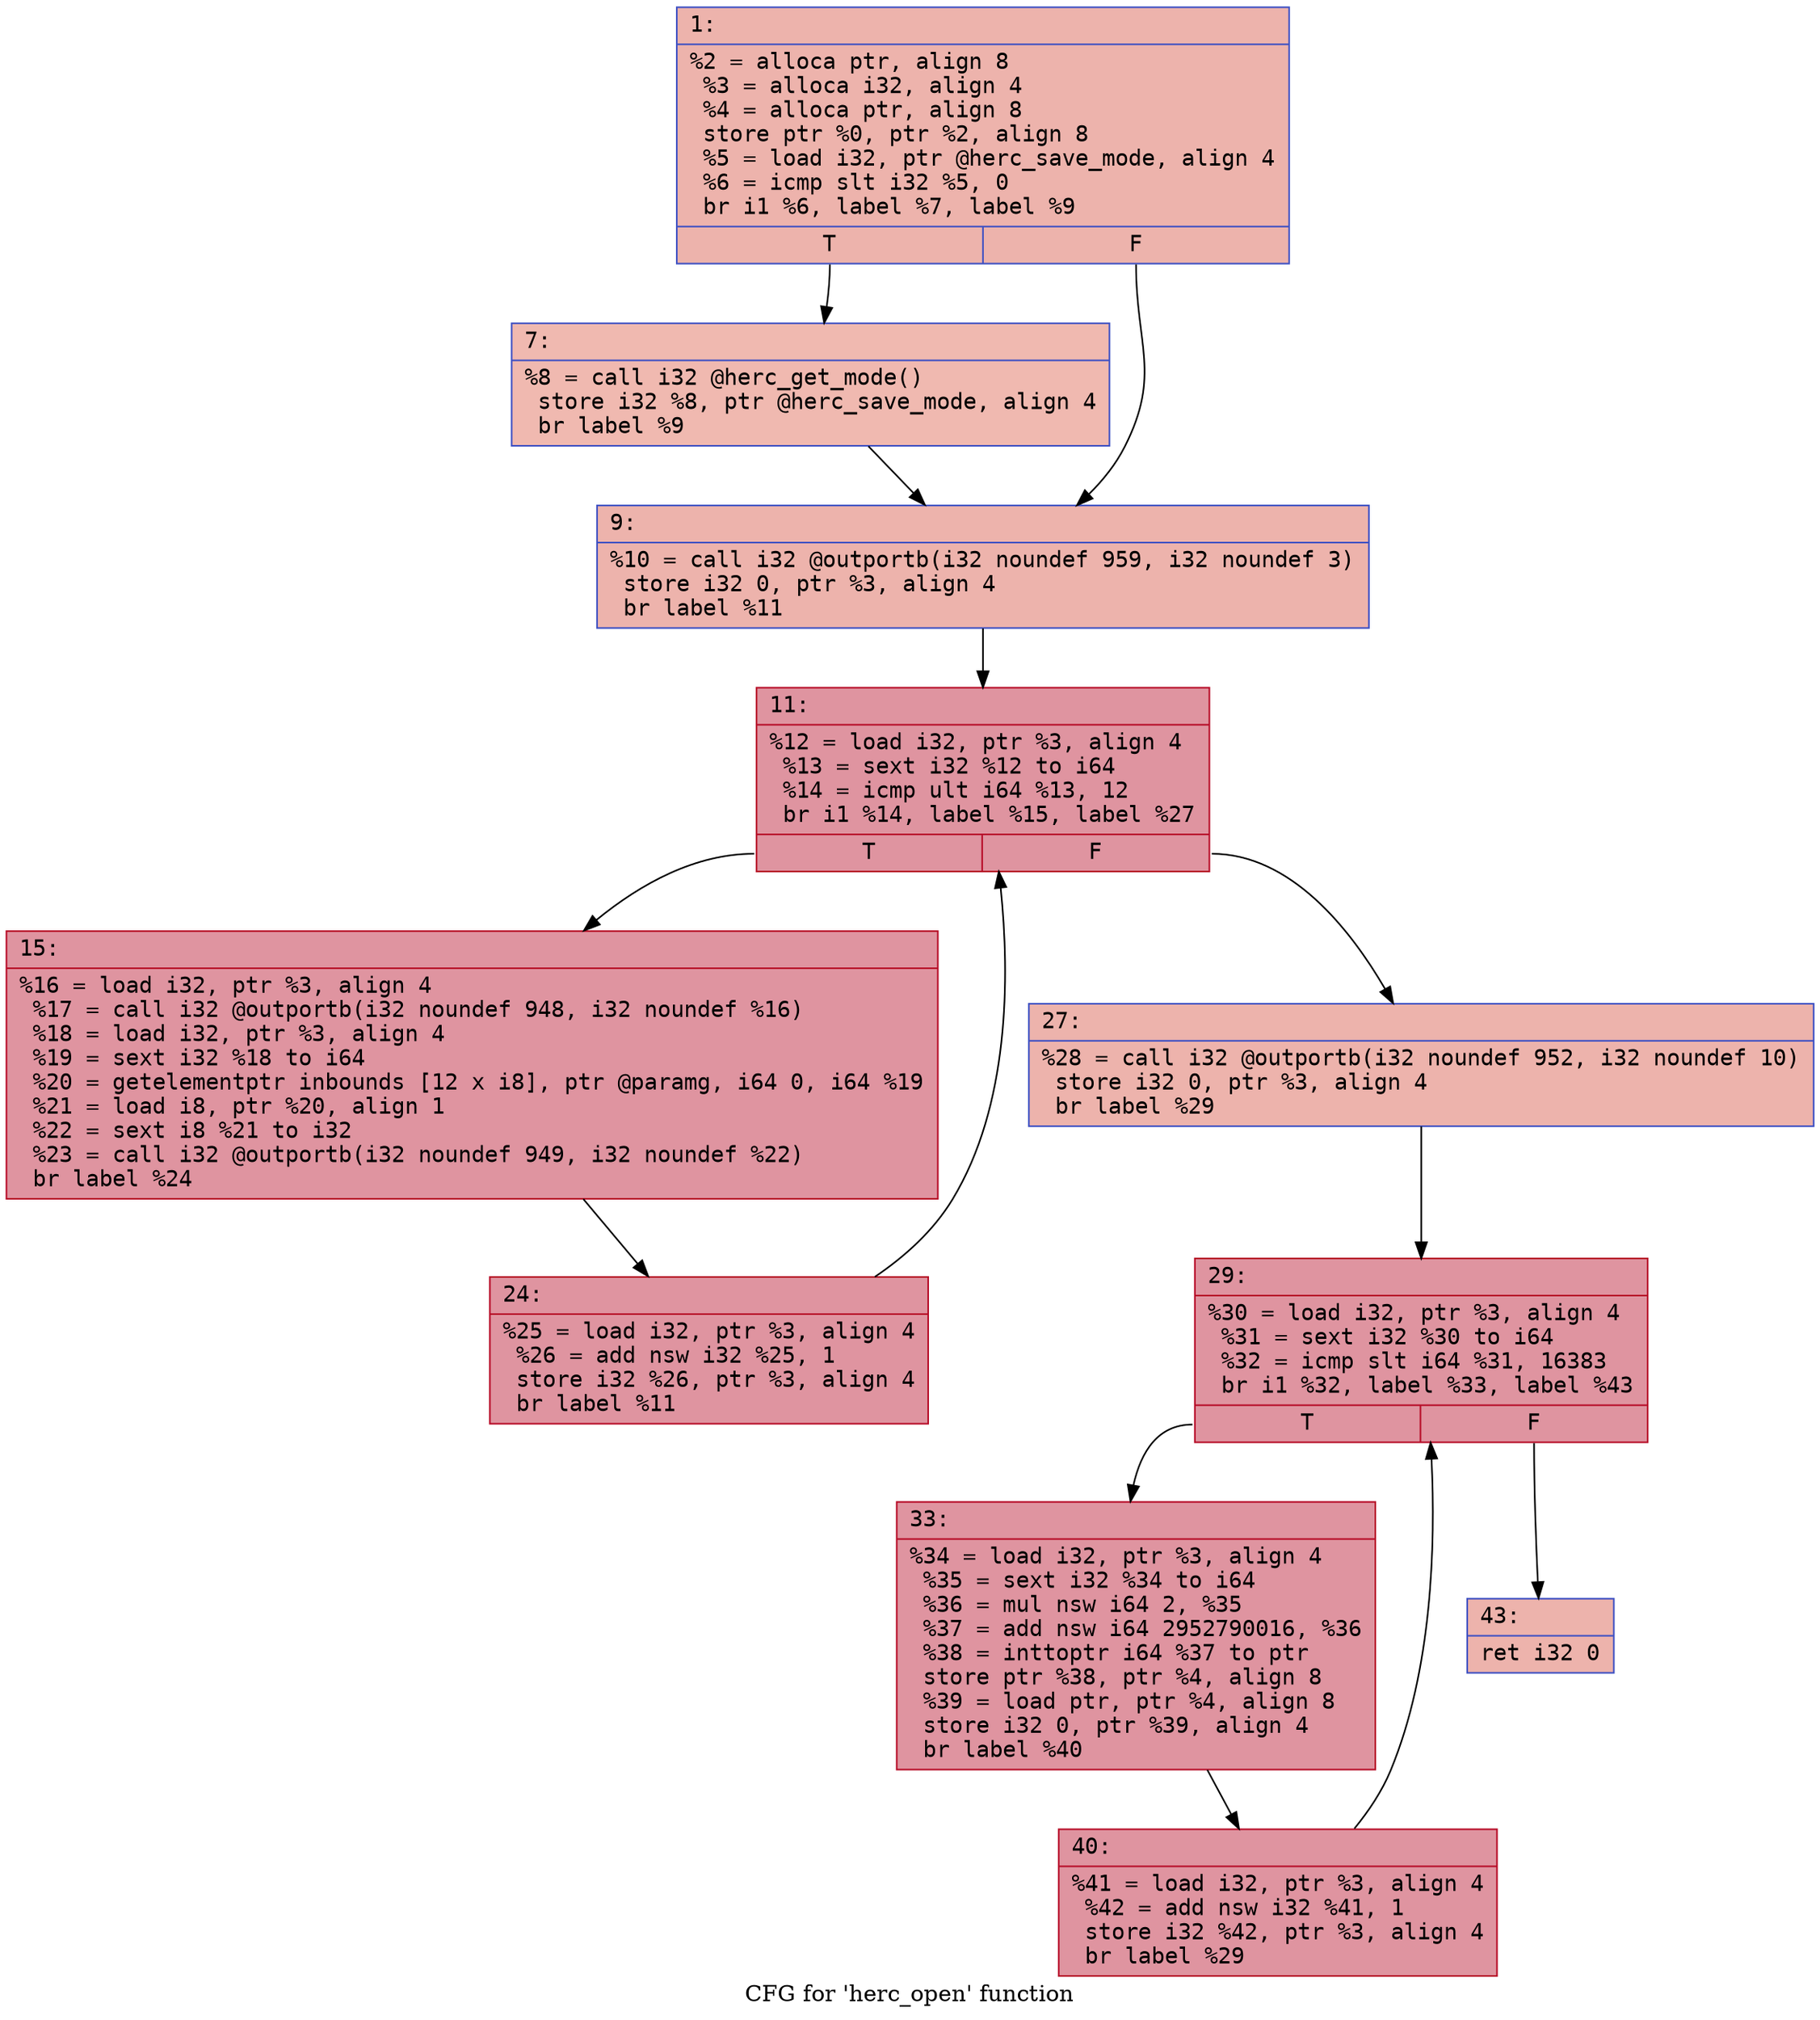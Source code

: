 digraph "CFG for 'herc_open' function" {
	label="CFG for 'herc_open' function";

	Node0x600003bea120 [shape=record,color="#3d50c3ff", style=filled, fillcolor="#d6524470" fontname="Courier",label="{1:\l|  %2 = alloca ptr, align 8\l  %3 = alloca i32, align 4\l  %4 = alloca ptr, align 8\l  store ptr %0, ptr %2, align 8\l  %5 = load i32, ptr @herc_save_mode, align 4\l  %6 = icmp slt i32 %5, 0\l  br i1 %6, label %7, label %9\l|{<s0>T|<s1>F}}"];
	Node0x600003bea120:s0 -> Node0x600003bea170[tooltip="1 -> 7\nProbability 37.50%" ];
	Node0x600003bea120:s1 -> Node0x600003bea1c0[tooltip="1 -> 9\nProbability 62.50%" ];
	Node0x600003bea170 [shape=record,color="#3d50c3ff", style=filled, fillcolor="#de614d70" fontname="Courier",label="{7:\l|  %8 = call i32 @herc_get_mode()\l  store i32 %8, ptr @herc_save_mode, align 4\l  br label %9\l}"];
	Node0x600003bea170 -> Node0x600003bea1c0[tooltip="7 -> 9\nProbability 100.00%" ];
	Node0x600003bea1c0 [shape=record,color="#3d50c3ff", style=filled, fillcolor="#d6524470" fontname="Courier",label="{9:\l|  %10 = call i32 @outportb(i32 noundef 959, i32 noundef 3)\l  store i32 0, ptr %3, align 4\l  br label %11\l}"];
	Node0x600003bea1c0 -> Node0x600003bea210[tooltip="9 -> 11\nProbability 100.00%" ];
	Node0x600003bea210 [shape=record,color="#b70d28ff", style=filled, fillcolor="#b70d2870" fontname="Courier",label="{11:\l|  %12 = load i32, ptr %3, align 4\l  %13 = sext i32 %12 to i64\l  %14 = icmp ult i64 %13, 12\l  br i1 %14, label %15, label %27\l|{<s0>T|<s1>F}}"];
	Node0x600003bea210:s0 -> Node0x600003bea260[tooltip="11 -> 15\nProbability 96.88%" ];
	Node0x600003bea210:s1 -> Node0x600003bea300[tooltip="11 -> 27\nProbability 3.12%" ];
	Node0x600003bea260 [shape=record,color="#b70d28ff", style=filled, fillcolor="#b70d2870" fontname="Courier",label="{15:\l|  %16 = load i32, ptr %3, align 4\l  %17 = call i32 @outportb(i32 noundef 948, i32 noundef %16)\l  %18 = load i32, ptr %3, align 4\l  %19 = sext i32 %18 to i64\l  %20 = getelementptr inbounds [12 x i8], ptr @paramg, i64 0, i64 %19\l  %21 = load i8, ptr %20, align 1\l  %22 = sext i8 %21 to i32\l  %23 = call i32 @outportb(i32 noundef 949, i32 noundef %22)\l  br label %24\l}"];
	Node0x600003bea260 -> Node0x600003bea2b0[tooltip="15 -> 24\nProbability 100.00%" ];
	Node0x600003bea2b0 [shape=record,color="#b70d28ff", style=filled, fillcolor="#b70d2870" fontname="Courier",label="{24:\l|  %25 = load i32, ptr %3, align 4\l  %26 = add nsw i32 %25, 1\l  store i32 %26, ptr %3, align 4\l  br label %11\l}"];
	Node0x600003bea2b0 -> Node0x600003bea210[tooltip="24 -> 11\nProbability 100.00%" ];
	Node0x600003bea300 [shape=record,color="#3d50c3ff", style=filled, fillcolor="#d6524470" fontname="Courier",label="{27:\l|  %28 = call i32 @outportb(i32 noundef 952, i32 noundef 10)\l  store i32 0, ptr %3, align 4\l  br label %29\l}"];
	Node0x600003bea300 -> Node0x600003bea350[tooltip="27 -> 29\nProbability 100.00%" ];
	Node0x600003bea350 [shape=record,color="#b70d28ff", style=filled, fillcolor="#b70d2870" fontname="Courier",label="{29:\l|  %30 = load i32, ptr %3, align 4\l  %31 = sext i32 %30 to i64\l  %32 = icmp slt i64 %31, 16383\l  br i1 %32, label %33, label %43\l|{<s0>T|<s1>F}}"];
	Node0x600003bea350:s0 -> Node0x600003bea3a0[tooltip="29 -> 33\nProbability 96.88%" ];
	Node0x600003bea350:s1 -> Node0x600003bea440[tooltip="29 -> 43\nProbability 3.12%" ];
	Node0x600003bea3a0 [shape=record,color="#b70d28ff", style=filled, fillcolor="#b70d2870" fontname="Courier",label="{33:\l|  %34 = load i32, ptr %3, align 4\l  %35 = sext i32 %34 to i64\l  %36 = mul nsw i64 2, %35\l  %37 = add nsw i64 2952790016, %36\l  %38 = inttoptr i64 %37 to ptr\l  store ptr %38, ptr %4, align 8\l  %39 = load ptr, ptr %4, align 8\l  store i32 0, ptr %39, align 4\l  br label %40\l}"];
	Node0x600003bea3a0 -> Node0x600003bea3f0[tooltip="33 -> 40\nProbability 100.00%" ];
	Node0x600003bea3f0 [shape=record,color="#b70d28ff", style=filled, fillcolor="#b70d2870" fontname="Courier",label="{40:\l|  %41 = load i32, ptr %3, align 4\l  %42 = add nsw i32 %41, 1\l  store i32 %42, ptr %3, align 4\l  br label %29\l}"];
	Node0x600003bea3f0 -> Node0x600003bea350[tooltip="40 -> 29\nProbability 100.00%" ];
	Node0x600003bea440 [shape=record,color="#3d50c3ff", style=filled, fillcolor="#d6524470" fontname="Courier",label="{43:\l|  ret i32 0\l}"];
}
